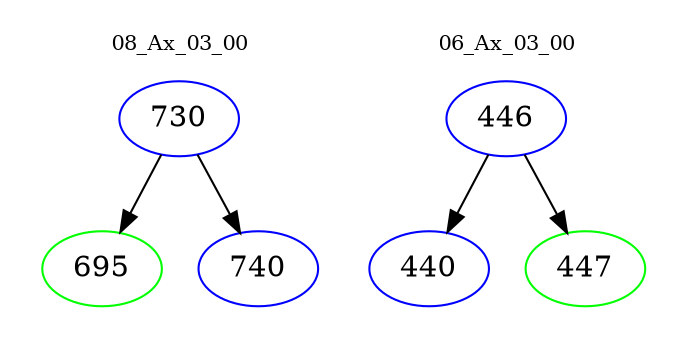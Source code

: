 digraph{
subgraph cluster_0 {
color = white
label = "08_Ax_03_00";
fontsize=10;
T0_730 [label="730", color="blue"]
T0_730 -> T0_695 [color="black"]
T0_695 [label="695", color="green"]
T0_730 -> T0_740 [color="black"]
T0_740 [label="740", color="blue"]
}
subgraph cluster_1 {
color = white
label = "06_Ax_03_00";
fontsize=10;
T1_446 [label="446", color="blue"]
T1_446 -> T1_440 [color="black"]
T1_440 [label="440", color="blue"]
T1_446 -> T1_447 [color="black"]
T1_447 [label="447", color="green"]
}
}
